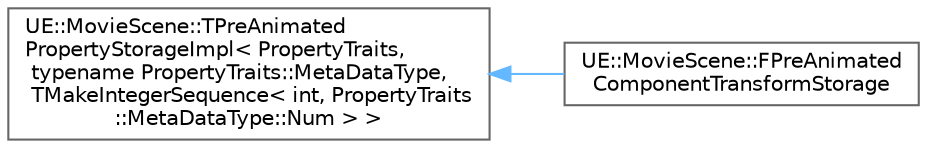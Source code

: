 digraph "Graphical Class Hierarchy"
{
 // INTERACTIVE_SVG=YES
 // LATEX_PDF_SIZE
  bgcolor="transparent";
  edge [fontname=Helvetica,fontsize=10,labelfontname=Helvetica,labelfontsize=10];
  node [fontname=Helvetica,fontsize=10,shape=box,height=0.2,width=0.4];
  rankdir="LR";
  Node0 [id="Node000000",label="UE::MovieScene::TPreAnimated\lPropertyStorageImpl\< PropertyTraits,\l typename PropertyTraits::MetaDataType,\l TMakeIntegerSequence\< int, PropertyTraits\l::MetaDataType::Num \> \>",height=0.2,width=0.4,color="grey40", fillcolor="white", style="filled",URL="$d6/de9/structUE_1_1MovieScene_1_1TPreAnimatedPropertyStorageImpl.html",tooltip=" "];
  Node0 -> Node1 [id="edge9652_Node000000_Node000001",dir="back",color="steelblue1",style="solid",tooltip=" "];
  Node1 [id="Node000001",label="UE::MovieScene::FPreAnimated\lComponentTransformStorage",height=0.2,width=0.4,color="grey40", fillcolor="white", style="filled",URL="$d4/d1c/structUE_1_1MovieScene_1_1FPreAnimatedComponentTransformStorage.html",tooltip=" "];
}
